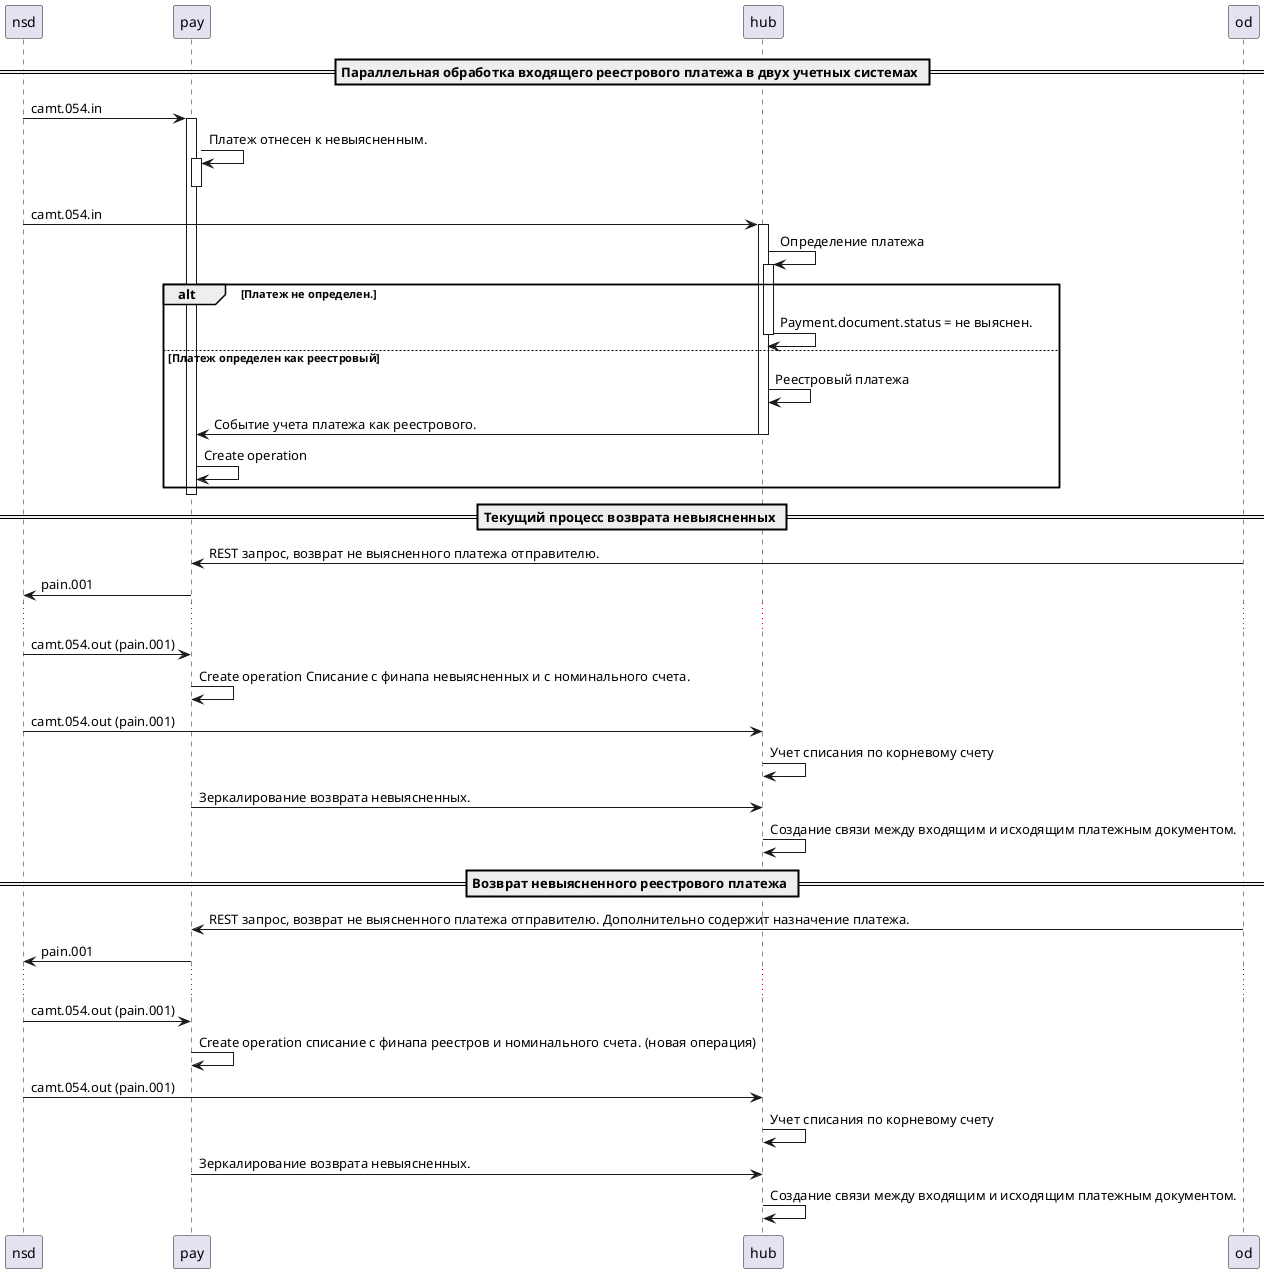 @startuml
== Параллельная обработка входящего реестрового платежа в двух учетных системах ==
nsd -> pay++ : camt.054.in
pay -> pay++ : Платеж отнесен к невыясненным.
pay--
nsd -> hub++ : camt.054.in
hub -> hub++ : Определение платежа
alt Платеж не определен.
    hub -> hub--: Payment.document.status = не выяснен.
else Платеж определен как реестровый
    hub -> hub : Реестровый платежа
    hub -> pay-- : Событие учета платежа как реестрового.
    pay -> pay : Create operation

end
pay--

== Текущий процесс возврата невыясненных ==

od -> pay : REST запрос, возврат не выясненного платежа отправителю.
pay -> nsd : pain.001
...
nsd -> pay : camt.054.out (pain.001)
pay -> pay : Create operation Списание с финапа невыясненных и с номинального счета.
nsd -> hub : camt.054.out (pain.001)
hub -> hub : Учет списания по корневому счету
pay -> hub : Зеркалирование возврата невыясненных.
hub -> hub : Создание связи между входящим и исходящим платежным документом.

== Возврат невыясненного реестрового платежа ==
od -> pay : REST запрос, возврат не выясненного платежа отправителю. Дополнительно содержит назначение платежа.
pay -> nsd : pain.001
...
nsd -> pay : camt.054.out (pain.001)
pay -> pay : Create operation списание с финапа реестров и номинального счета. (новая операция)
nsd -> hub : camt.054.out (pain.001)
hub -> hub : Учет списания по корневому счету
pay -> hub : Зеркалирование возврата невыясненных.
hub -> hub : Создание связи между входящим и исходящим платежным документом.


@enduml